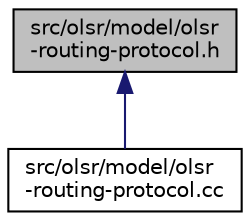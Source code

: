 digraph "src/olsr/model/olsr-routing-protocol.h"
{
 // LATEX_PDF_SIZE
  edge [fontname="Helvetica",fontsize="10",labelfontname="Helvetica",labelfontsize="10"];
  node [fontname="Helvetica",fontsize="10",shape=record];
  Node1 [label="src/olsr/model/olsr\l-routing-protocol.h",height=0.2,width=0.4,color="black", fillcolor="grey75", style="filled", fontcolor="black",tooltip=" "];
  Node1 -> Node2 [dir="back",color="midnightblue",fontsize="10",style="solid",fontname="Helvetica"];
  Node2 [label="src/olsr/model/olsr\l-routing-protocol.cc",height=0.2,width=0.4,color="black", fillcolor="white", style="filled",URL="$olsr-routing-protocol_8cc.html",tooltip=" "];
}
